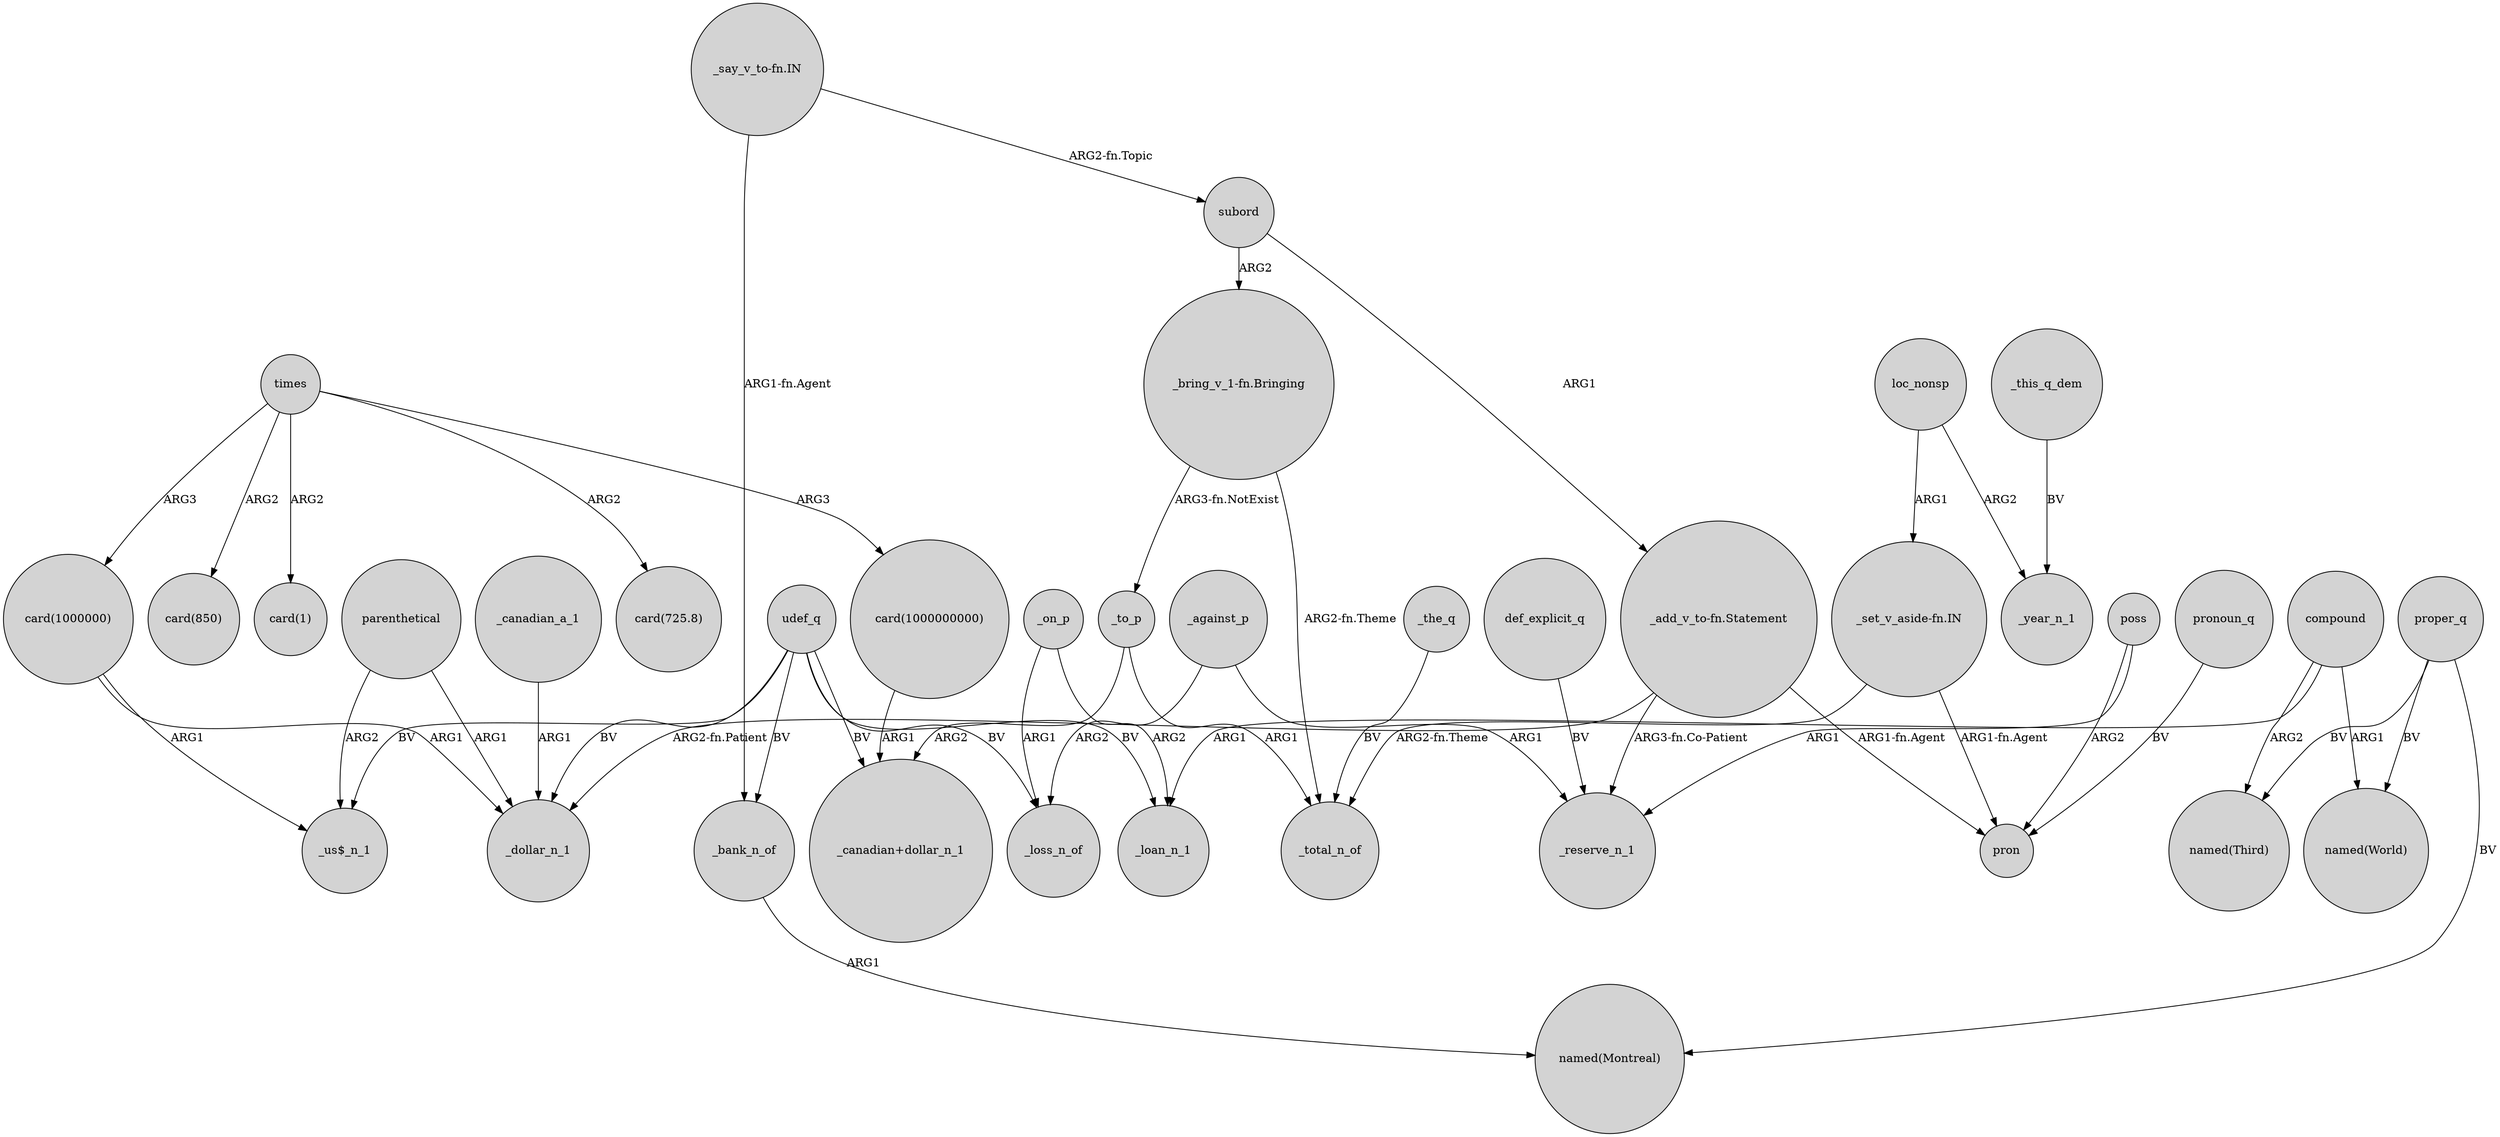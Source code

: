 digraph {
	node [shape=circle style=filled]
	_canadian_a_1 -> _dollar_n_1 [label=ARG1]
	parenthetical -> _dollar_n_1 [label=ARG1]
	"card(1000000)" -> _dollar_n_1 [label=ARG1]
	_against_p -> _loss_n_of [label=ARG2]
	times -> "card(850)" [label=ARG2]
	_on_p -> _loan_n_1 [label=ARG2]
	poss -> pron [label=ARG2]
	"_bring_v_1-fn.Bringing" -> _total_n_of [label="ARG2-fn.Theme"]
	udef_q -> "_us$_n_1" [label=BV]
	_this_q_dem -> _year_n_1 [label=BV]
	_to_p -> "_canadian+dollar_n_1" [label=ARG2]
	_against_p -> _reserve_n_1 [label=ARG1]
	_the_q -> _total_n_of [label=BV]
	udef_q -> _loan_n_1 [label=BV]
	udef_q -> "_canadian+dollar_n_1" [label=BV]
	_bank_n_of -> "named(Montreal)" [label=ARG1]
	"_add_v_to-fn.Statement" -> pron [label="ARG1-fn.Agent"]
	"_add_v_to-fn.Statement" -> _dollar_n_1 [label="ARG2-fn.Patient"]
	_to_p -> _total_n_of [label=ARG1]
	times -> "card(1000000000)" [label=ARG3]
	pronoun_q -> pron [label=BV]
	subord -> "_add_v_to-fn.Statement" [label=ARG1]
	"_set_v_aside-fn.IN" -> pron [label="ARG1-fn.Agent"]
	"_set_v_aside-fn.IN" -> _total_n_of [label="ARG2-fn.Theme"]
	times -> "card(1)" [label=ARG2]
	times -> "card(1000000)" [label=ARG3]
	_on_p -> _loss_n_of [label=ARG1]
	loc_nonsp -> "_set_v_aside-fn.IN" [label=ARG1]
	proper_q -> "named(Montreal)" [label=BV]
	parenthetical -> "_us$_n_1" [label=ARG2]
	compound -> "named(World)" [label=ARG1]
	proper_q -> "named(World)" [label=BV]
	loc_nonsp -> _year_n_1 [label=ARG2]
	"_say_v_to-fn.IN" -> subord [label="ARG2-fn.Topic"]
	compound -> _loan_n_1 [label=ARG1]
	"_add_v_to-fn.Statement" -> _reserve_n_1 [label="ARG3-fn.Co-Patient"]
	poss -> _reserve_n_1 [label=ARG1]
	"_bring_v_1-fn.Bringing" -> _to_p [label="ARG3-fn.NotExist"]
	proper_q -> "named(Third)" [label=BV]
	"_say_v_to-fn.IN" -> _bank_n_of [label="ARG1-fn.Agent"]
	udef_q -> _bank_n_of [label=BV]
	def_explicit_q -> _reserve_n_1 [label=BV]
	"card(1000000000)" -> "_canadian+dollar_n_1" [label=ARG1]
	"card(1000000)" -> "_us$_n_1" [label=ARG1]
	udef_q -> _loss_n_of [label=BV]
	compound -> "named(Third)" [label=ARG2]
	udef_q -> _dollar_n_1 [label=BV]
	subord -> "_bring_v_1-fn.Bringing" [label=ARG2]
	times -> "card(725.8)" [label=ARG2]
}
